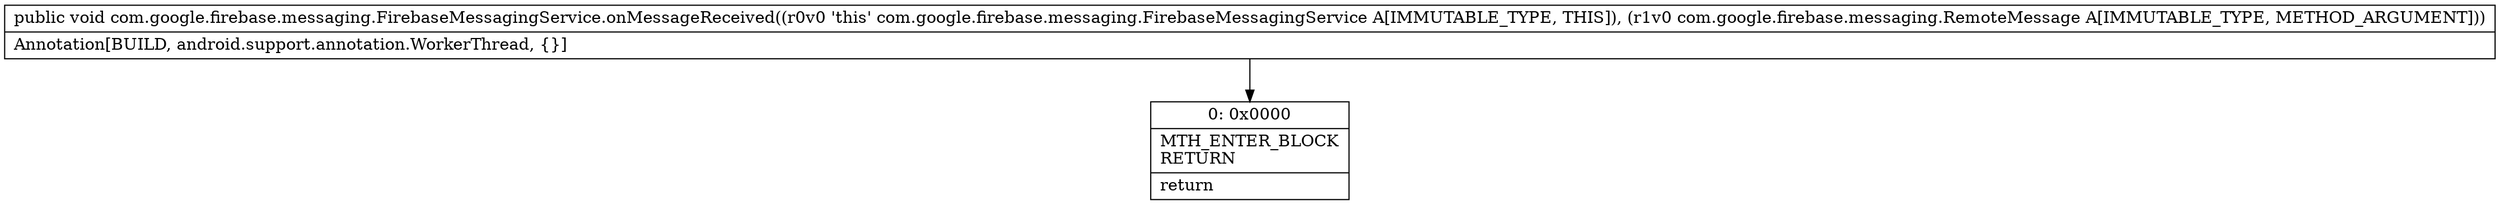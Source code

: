 digraph "CFG forcom.google.firebase.messaging.FirebaseMessagingService.onMessageReceived(Lcom\/google\/firebase\/messaging\/RemoteMessage;)V" {
Node_0 [shape=record,label="{0\:\ 0x0000|MTH_ENTER_BLOCK\lRETURN\l|return\l}"];
MethodNode[shape=record,label="{public void com.google.firebase.messaging.FirebaseMessagingService.onMessageReceived((r0v0 'this' com.google.firebase.messaging.FirebaseMessagingService A[IMMUTABLE_TYPE, THIS]), (r1v0 com.google.firebase.messaging.RemoteMessage A[IMMUTABLE_TYPE, METHOD_ARGUMENT]))  | Annotation[BUILD, android.support.annotation.WorkerThread, \{\}]\l}"];
MethodNode -> Node_0;
}

